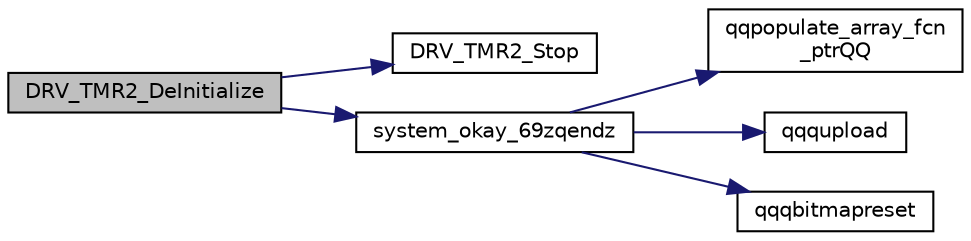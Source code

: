 digraph "DRV_TMR2_DeInitialize"
{
  edge [fontname="Helvetica",fontsize="10",labelfontname="Helvetica",labelfontsize="10"];
  node [fontname="Helvetica",fontsize="10",shape=record];
  rankdir="LR";
  Node281 [label="DRV_TMR2_DeInitialize",height=0.2,width=0.4,color="black", fillcolor="grey75", style="filled", fontcolor="black"];
  Node281 -> Node282 [color="midnightblue",fontsize="10",style="solid",fontname="Helvetica"];
  Node282 [label="DRV_TMR2_Stop",height=0.2,width=0.4,color="black", fillcolor="white", style="filled",URL="$inszt__system__okay_8c.html#a5550ce18516aa407adb3735048178a5a"];
  Node281 -> Node283 [color="midnightblue",fontsize="10",style="solid",fontname="Helvetica"];
  Node283 [label="system_okay_69zqendz",height=0.2,width=0.4,color="black", fillcolor="white", style="filled",URL="$inszt__system__okay_8c.html#ab87233a1179bccb66e8e7c5619b53047"];
  Node283 -> Node284 [color="midnightblue",fontsize="10",style="solid",fontname="Helvetica"];
  Node284 [label="qqpopulate_array_fcn\l_ptrQQ",height=0.2,width=0.4,color="black", fillcolor="white", style="filled",URL="$inszt__system__okay_8c.html#a4ad6fa1bb94fc1c3ac2dc30925106081"];
  Node283 -> Node285 [color="midnightblue",fontsize="10",style="solid",fontname="Helvetica"];
  Node285 [label="qqqupload",height=0.2,width=0.4,color="black", fillcolor="white", style="filled",URL="$inszt__system__okay_8c.html#a109761d7f84a96b5606e507bace276b5"];
  Node283 -> Node286 [color="midnightblue",fontsize="10",style="solid",fontname="Helvetica"];
  Node286 [label="qqqbitmapreset",height=0.2,width=0.4,color="black", fillcolor="white", style="filled",URL="$inszt__system__okay_8c.html#a5688fceaed93ba591e78ee15ccb0187f"];
}
